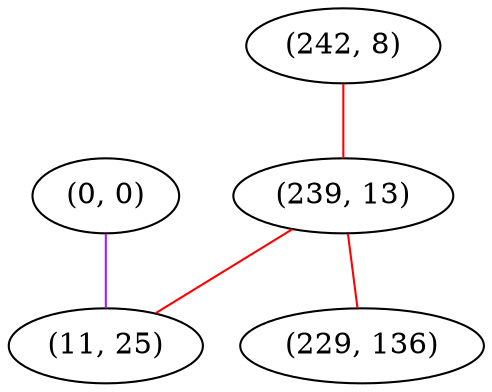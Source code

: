graph "" {
"(0, 0)";
"(242, 8)";
"(239, 13)";
"(11, 25)";
"(229, 136)";
"(0, 0)" -- "(11, 25)"  [color=purple, key=0, weight=4];
"(242, 8)" -- "(239, 13)"  [color=red, key=0, weight=1];
"(239, 13)" -- "(11, 25)"  [color=red, key=0, weight=1];
"(239, 13)" -- "(229, 136)"  [color=red, key=0, weight=1];
}
